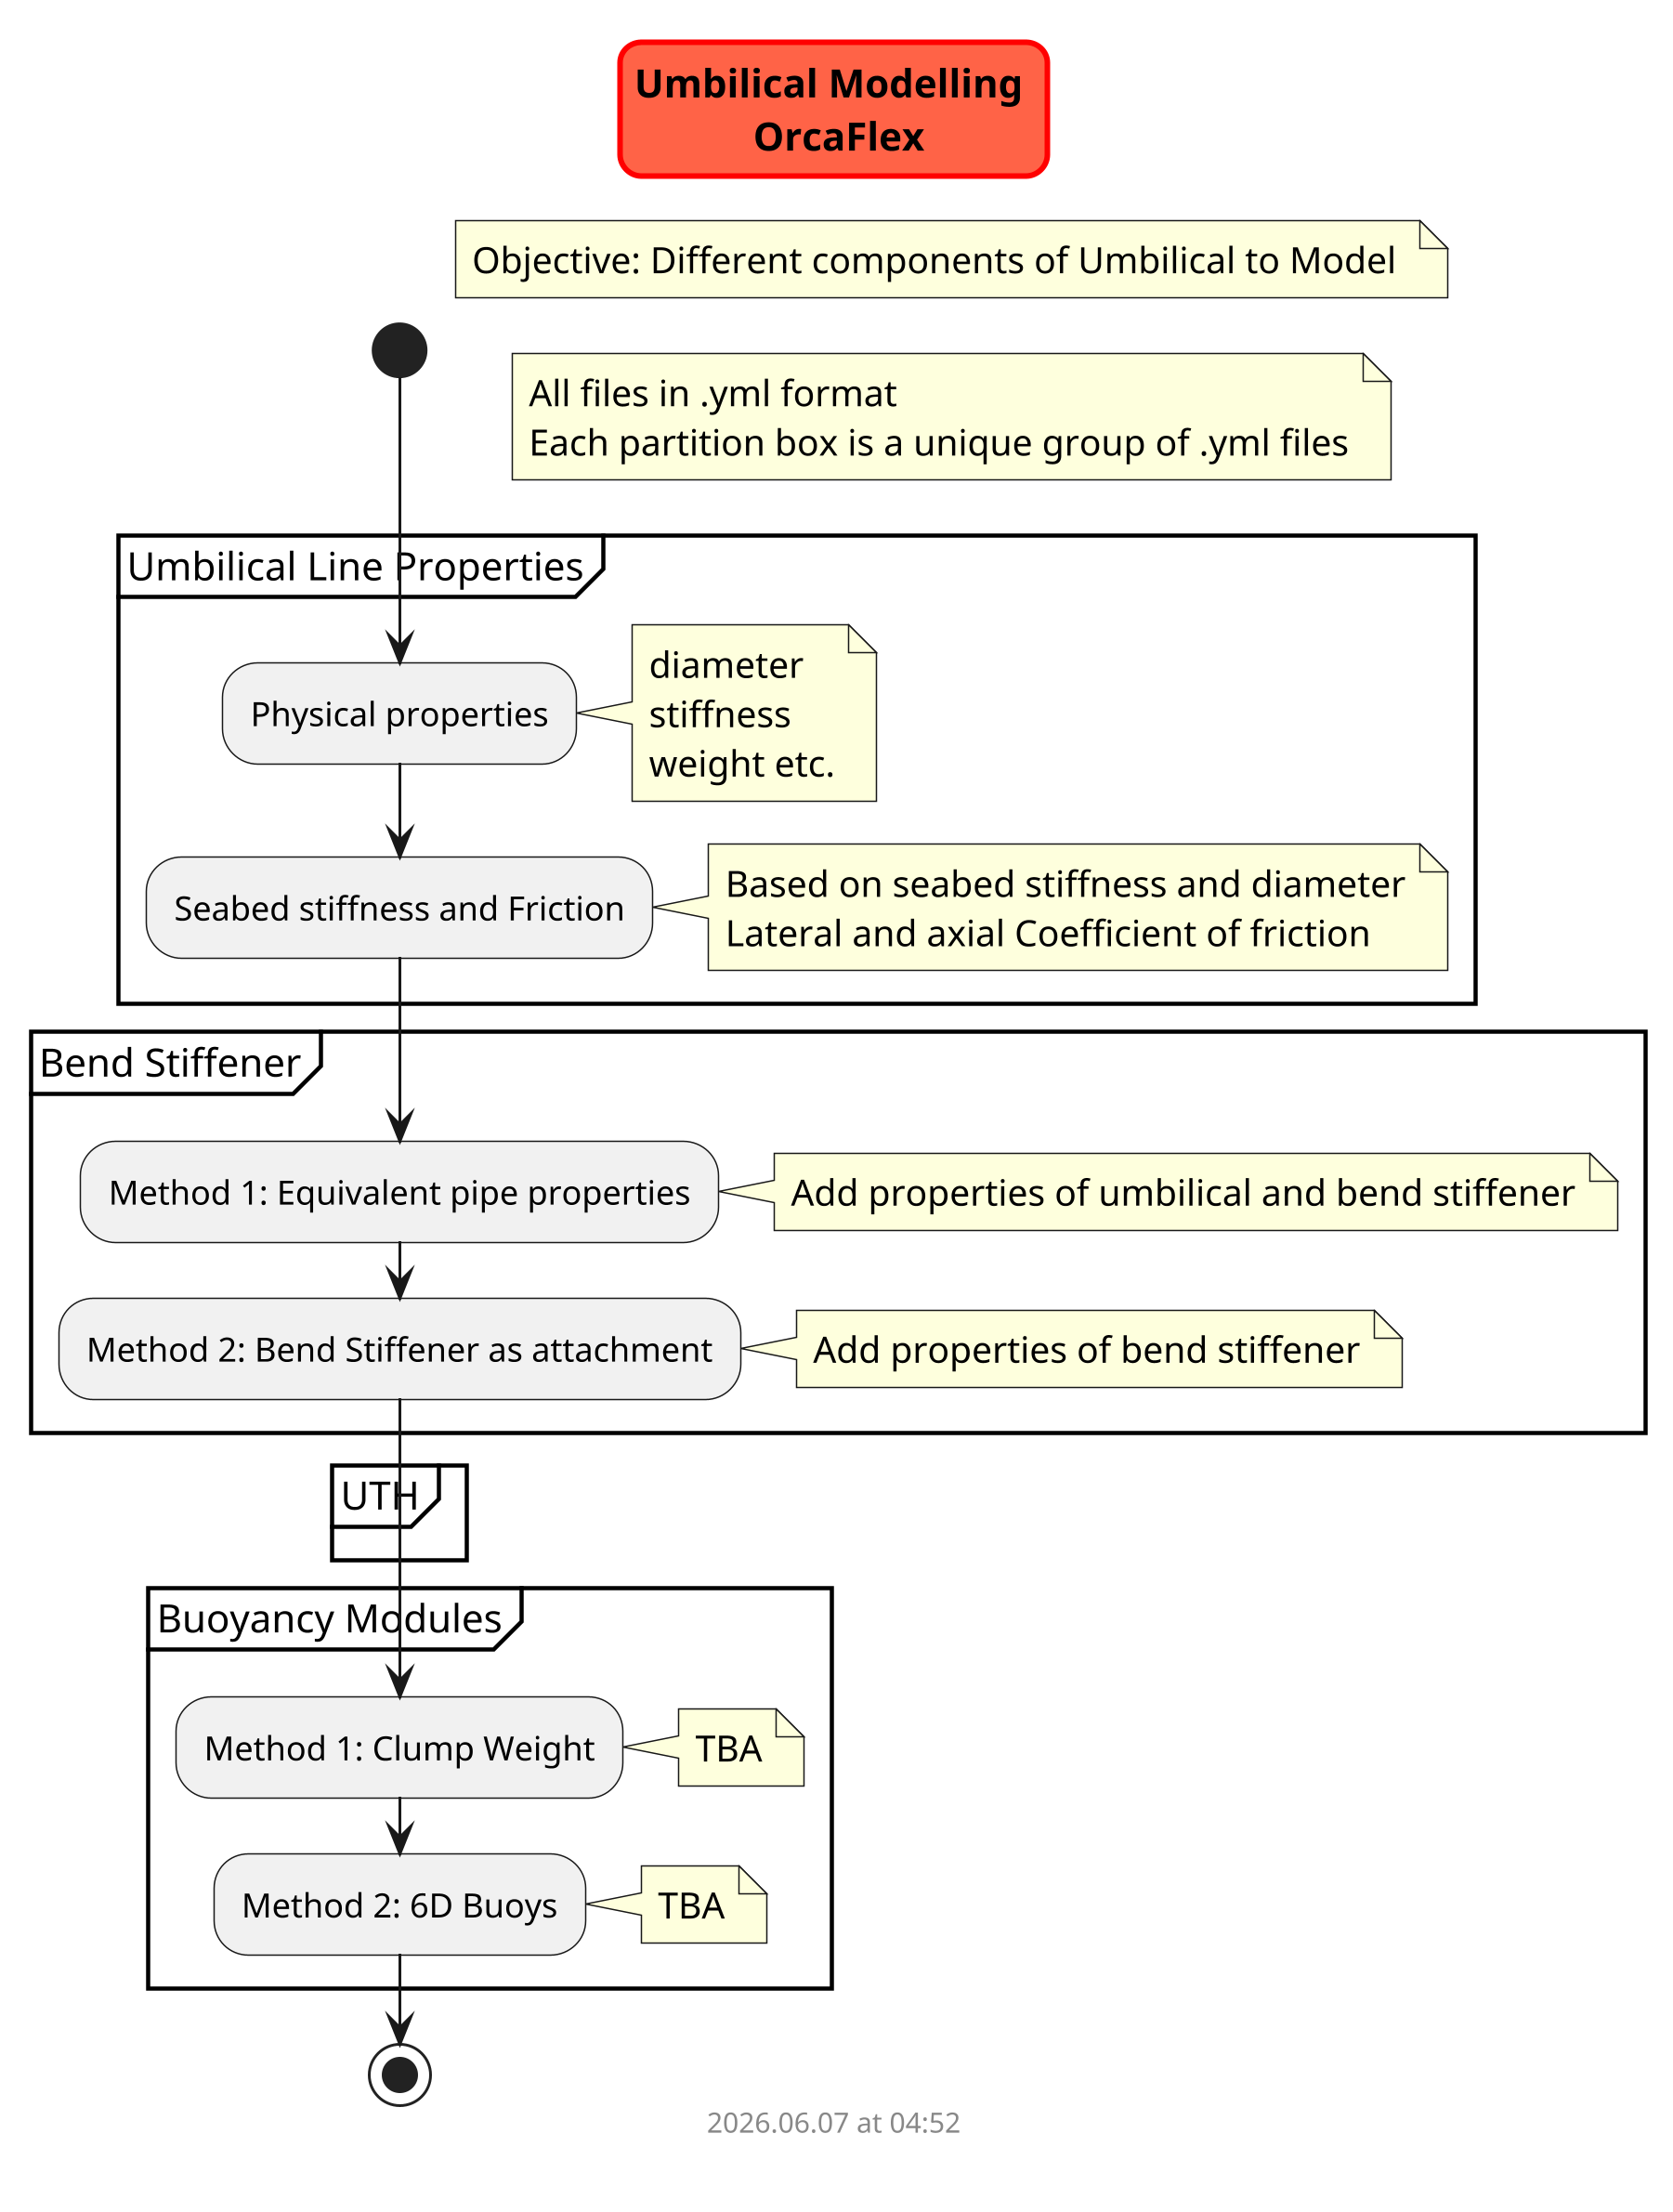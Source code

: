 @startuml umblical_modelling
scale 3
skinparam titleBorderRoundCorner 15
skinparam titleBorderThickness 2
skinparam titleBorderColor red
skinparam titleBackgroundColor Tomato

title Umbilical Modelling \n OrcaFlex

start

    note right
        Objective: Different components of Umbilical to Model 
    end note

    note right
        All files in .yml format
        Each partition box is a unique group of .yml files
    end note

    partition "Umbilical Line Properties" {

        :Physical properties;
            note right
                diameter
                stiffness
                weight etc.
            end note

        :Seabed stiffness and Friction;
            note right
                Based on seabed stiffness and diameter
                Lateral and axial Coefficient of friction 
            end note

    }

    partition "Bend Stiffener" {

        :Method 1: Equivalent pipe properties;
            note right
                Add properties of umbilical and bend stiffener
            end note

        :Method 2: Bend Stiffener as attachment;
            note right
                Add properties of bend stiffener
            end note


    }

    partition "UTH" {


    }

    partition "Buoyancy Modules" {

        :Method 1: Clump Weight;
            note right
                TBA
            end note

        :Method 2: 6D Buoys;
            note right
                TBA
            end note

    }



stop

footer
%date("yyyy.MM.dd' at 'HH:mm")
%filename()
end footer

@enduml
